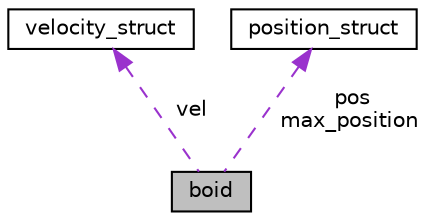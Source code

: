 digraph "boid"
{
  edge [fontname="Helvetica",fontsize="10",labelfontname="Helvetica",labelfontsize="10"];
  node [fontname="Helvetica",fontsize="10",shape=record];
  Node1 [label="boid",height=0.2,width=0.4,color="black", fillcolor="grey75", style="filled", fontcolor="black"];
  Node2 -> Node1 [dir="back",color="darkorchid3",fontsize="10",style="dashed",label=" vel" ,fontname="Helvetica"];
  Node2 [label="velocity_struct",height=0.2,width=0.4,color="black", fillcolor="white", style="filled",URL="$structvelocity__struct.html"];
  Node3 -> Node1 [dir="back",color="darkorchid3",fontsize="10",style="dashed",label=" pos\nmax_position" ,fontname="Helvetica"];
  Node3 [label="position_struct",height=0.2,width=0.4,color="black", fillcolor="white", style="filled",URL="$structposition__struct.html"];
}
